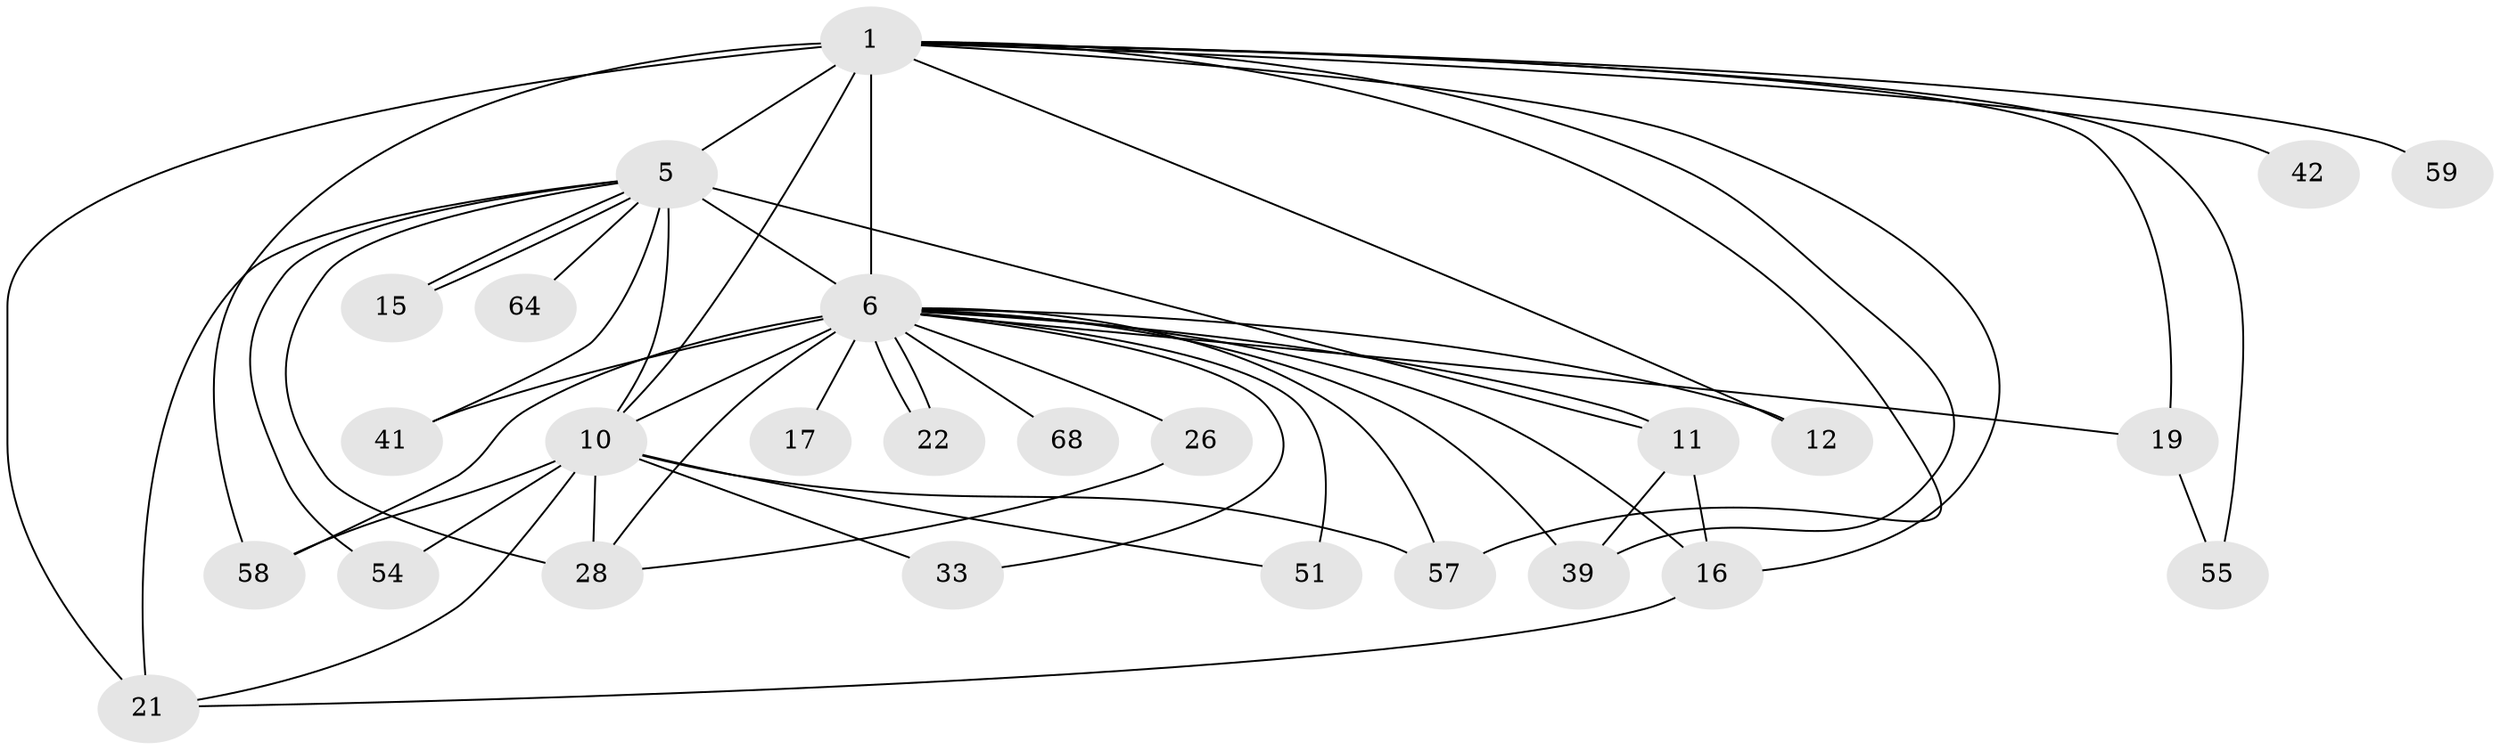 // original degree distribution, {18: 0.033707865168539325, 17: 0.033707865168539325, 11: 0.011235955056179775, 20: 0.011235955056179775, 21: 0.011235955056179775, 25: 0.011235955056179775, 5: 0.06741573033707865, 3: 0.1348314606741573, 12: 0.011235955056179775, 2: 0.5617977528089888, 4: 0.0898876404494382, 6: 0.011235955056179775, 8: 0.011235955056179775}
// Generated by graph-tools (version 1.1) at 2025/17/03/04/25 18:17:42]
// undirected, 26 vertices, 52 edges
graph export_dot {
graph [start="1"]
  node [color=gray90,style=filled];
  1 [super="+2+4"];
  5 [super="+43+61+35+25+14"];
  6 [super="+47+7+8"];
  10 [super="+24"];
  11;
  12 [super="+56"];
  15;
  16 [super="+52"];
  17;
  19;
  21 [super="+49+40"];
  22;
  26;
  28 [super="+77+37"];
  33;
  39 [super="+88"];
  41;
  42;
  51 [super="+70"];
  54;
  55;
  57 [super="+63"];
  58 [super="+62"];
  59;
  64;
  68 [super="+87"];
  1 -- 5 [weight=9];
  1 -- 6 [weight=21];
  1 -- 10 [weight=7];
  1 -- 16;
  1 -- 19;
  1 -- 42 [weight=2];
  1 -- 57;
  1 -- 39 [weight=2];
  1 -- 12;
  1 -- 21 [weight=2];
  1 -- 58;
  1 -- 59 [weight=2];
  1 -- 55;
  5 -- 6 [weight=13];
  5 -- 10;
  5 -- 11 [weight=2];
  5 -- 15;
  5 -- 15;
  5 -- 28 [weight=4];
  5 -- 21 [weight=2];
  5 -- 64 [weight=2];
  5 -- 41;
  5 -- 54;
  6 -- 10 [weight=13];
  6 -- 17 [weight=2];
  6 -- 19;
  6 -- 22;
  6 -- 22;
  6 -- 68 [weight=3];
  6 -- 11;
  6 -- 12 [weight=3];
  6 -- 16;
  6 -- 26;
  6 -- 28;
  6 -- 33;
  6 -- 39 [weight=2];
  6 -- 41;
  6 -- 57;
  6 -- 58;
  6 -- 51 [weight=2];
  10 -- 21;
  10 -- 33;
  10 -- 58;
  10 -- 51;
  10 -- 54;
  10 -- 57;
  10 -- 28;
  11 -- 39;
  11 -- 16;
  16 -- 21;
  19 -- 55;
  26 -- 28;
}
